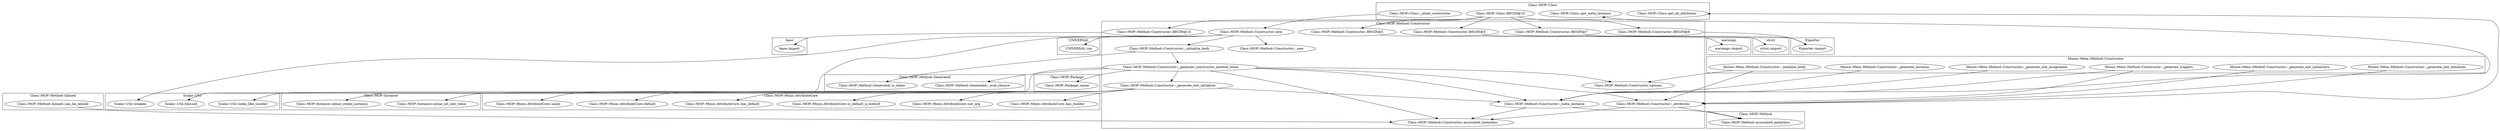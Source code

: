 digraph {
graph [overlap=false]
subgraph cluster_warnings {
	label="warnings";
	"warnings::import";
}
subgraph cluster_Class_MOP_Method_Inlined {
	label="Class::MOP::Method::Inlined";
	"Class::MOP::Method::Inlined::can_be_inlined";
}
subgraph cluster_Moose_Meta_Method_Constructor {
	label="Moose::Meta::Method::Constructor";
	"Moose::Meta::Method::Constructor::_generate_slot_initializer";
	"Moose::Meta::Method::Constructor::_initialize_body";
	"Moose::Meta::Method::Constructor::_generate_instance";
	"Moose::Meta::Method::Constructor::_generate_slot_assignment";
	"Moose::Meta::Method::Constructor::_generate_slot_initializers";
	"Moose::Meta::Method::Constructor::_generate_triggers";
}
subgraph cluster_Scalar_Util {
	label="Scalar::Util";
	"Scalar::Util::looks_like_number";
	"Scalar::Util::blessed";
	"Scalar::Util::weaken";
}
subgraph cluster_UNIVERSAL {
	label="UNIVERSAL";
	"UNIVERSAL::isa";
}
subgraph cluster_base {
	label="base";
	"base::import";
}
subgraph cluster_Class_MOP_Method_Generated {
	label="Class::MOP::Method::Generated";
	"Class::MOP::Method::Generated::_eval_closure";
	"Class::MOP::Method::Generated::is_inline";
}
subgraph cluster_strict {
	label="strict";
	"strict::import";
}
subgraph cluster_Class_MOP_Instance {
	label="Class::MOP::Instance";
	"Class::MOP::Instance::inline_create_instance";
	"Class::MOP::Instance::inline_set_slot_value";
}
subgraph cluster_Class_MOP_Class {
	label="Class::MOP::Class";
	"Class::MOP::Class::BEGIN@10";
	"Class::MOP::Class::get_all_attributes";
	"Class::MOP::Class::get_meta_instance";
	"Class::MOP::Class::_inline_constructor";
}
subgraph cluster_Class_MOP_Method_Constructor {
	label="Class::MOP::Method::Constructor";
	"Class::MOP::Method::Constructor::BEGIN@5";
	"Class::MOP::Method::Constructor::options";
	"Class::MOP::Method::Constructor::_new";
	"Class::MOP::Method::Constructor::BEGIN@4";
	"Class::MOP::Method::Constructor::BEGIN@7";
	"Class::MOP::Method::Constructor::BEGIN@14";
	"Class::MOP::Method::Constructor::_generate_constructor_method_inline";
	"Class::MOP::Method::Constructor::_initialize_body";
	"Class::MOP::Method::Constructor::_attributes";
	"Class::MOP::Method::Constructor::BEGIN@8";
	"Class::MOP::Method::Constructor::associated_metaclass";
	"Class::MOP::Method::Constructor::new";
	"Class::MOP::Method::Constructor::_meta_instance";
	"Class::MOP::Method::Constructor::_generate_slot_initializer";
}
subgraph cluster_Exporter {
	label="Exporter";
	"Exporter::import";
}
subgraph cluster_Class_MOP_Package {
	label="Class::MOP::Package";
	"Class::MOP::Package::name";
}
subgraph cluster_Class_MOP_Mixin_AttributeCore {
	label="Class::MOP::Mixin::AttributeCore";
	"Class::MOP::Mixin::AttributeCore::has_default";
	"Class::MOP::Mixin::AttributeCore::default";
	"Class::MOP::Mixin::AttributeCore::name";
	"Class::MOP::Mixin::AttributeCore::has_builder";
	"Class::MOP::Mixin::AttributeCore::init_arg";
	"Class::MOP::Mixin::AttributeCore::is_default_a_coderef";
}
subgraph cluster_Class_MOP_Method {
	label="Class::MOP::Method";
	"Class::MOP::Method::associated_metaclass";
}
"Class::MOP::Method::Constructor::_generate_slot_initializer" -> "Class::MOP::Mixin::AttributeCore::has_default";
"Class::MOP::Method::Constructor::_attributes" -> "Class::MOP::Method::associated_metaclass";
"Class::MOP::Method::Constructor::_meta_instance" -> "Class::MOP::Method::associated_metaclass";
"Class::MOP::Method::Constructor::BEGIN@8" -> "Exporter::import";
"Class::MOP::Method::Constructor::BEGIN@7" -> "Exporter::import";
"Class::MOP::Method::Constructor::_generate_slot_initializer" -> "Class::MOP::Mixin::AttributeCore::init_arg";
"Class::MOP::Method::Constructor::new" -> "Class::MOP::Method::Constructor::_initialize_body";
"Class::MOP::Method::Constructor::_attributes" -> "Class::MOP::Class::get_all_attributes";
"Class::MOP::Method::Constructor::new" -> "Scalar::Util::blessed";
"Class::MOP::Method::Constructor::_initialize_body" -> "Class::MOP::Method::Generated::is_inline";
"Class::MOP::Method::Constructor::_generate_slot_initializer" -> "Class::MOP::Mixin::AttributeCore::is_default_a_coderef";
"Class::MOP::Method::Constructor::_initialize_body" -> "Class::MOP::Method::Constructor::_generate_constructor_method_inline";
"Moose::Meta::Method::Constructor::_initialize_body" -> "Class::MOP::Method::Constructor::options";
"Class::MOP::Method::Constructor::_generate_constructor_method_inline" -> "Class::MOP::Method::Constructor::options";
"Class::MOP::Class::BEGIN@10" -> "Class::MOP::Method::Constructor::BEGIN@4";
"Class::MOP::Method::Constructor::_generate_slot_initializer" -> "Class::MOP::Mixin::AttributeCore::default";
"Moose::Meta::Method::Constructor::_initialize_body" -> "Class::MOP::Method::Constructor::_attributes";
"Moose::Meta::Method::Constructor::_generate_slot_initializer" -> "Class::MOP::Method::Constructor::_attributes";
"Class::MOP::Method::Constructor::_generate_constructor_method_inline" -> "Class::MOP::Method::Constructor::_attributes";
"Moose::Meta::Method::Constructor::_generate_slot_initializers" -> "Class::MOP::Method::Constructor::_attributes";
"Moose::Meta::Method::Constructor::_generate_triggers" -> "Class::MOP::Method::Constructor::_attributes";
"Class::MOP::Class::_inline_constructor" -> "Class::MOP::Method::Constructor::new";
"Class::MOP::Method::Constructor::_generate_slot_initializer" -> "Class::MOP::Mixin::AttributeCore::has_builder";
"Class::MOP::Class::BEGIN@10" -> "Class::MOP::Method::Constructor::BEGIN@8";
"Class::MOP::Method::Constructor::_generate_constructor_method_inline" -> "Class::MOP::Method::Constructor::associated_metaclass";
"Class::MOP::Method::Constructor::_attributes" -> "Class::MOP::Method::Constructor::associated_metaclass";
"Class::MOP::Method::Constructor::_meta_instance" -> "Class::MOP::Method::Constructor::associated_metaclass";
"Class::MOP::Method::Inlined::can_be_inlined" -> "Class::MOP::Method::Constructor::associated_metaclass";
"Class::MOP::Method::Constructor::new" -> "Scalar::Util::weaken";
"Class::MOP::Method::Constructor::_generate_constructor_method_inline" -> "Class::MOP::Method::Constructor::_generate_slot_initializer";
"Class::MOP::Method::Constructor::_generate_constructor_method_inline" -> "Class::MOP::Instance::inline_create_instance";
"Class::MOP::Method::Constructor::_generate_slot_initializer" -> "Scalar::Util::looks_like_number";
"Class::MOP::Method::Constructor::BEGIN@14" -> "base::import";
"Class::MOP::Method::Constructor::new" -> "UNIVERSAL::isa";
"Class::MOP::Method::Constructor::_generate_constructor_method_inline" -> "Class::MOP::Method::Constructor::_meta_instance";
"Moose::Meta::Method::Constructor::_generate_instance" -> "Class::MOP::Method::Constructor::_meta_instance";
"Moose::Meta::Method::Constructor::_generate_slot_assignment" -> "Class::MOP::Method::Constructor::_meta_instance";
"Moose::Meta::Method::Constructor::_generate_triggers" -> "Class::MOP::Method::Constructor::_meta_instance";
"Class::MOP::Method::Constructor::_generate_slot_initializer" -> "Class::MOP::Method::Constructor::_meta_instance";
"Class::MOP::Method::Constructor::BEGIN@5" -> "warnings::import";
"Class::MOP::Method::Constructor::_generate_constructor_method_inline" -> "Class::MOP::Method::Generated::_eval_closure";
"Class::MOP::Method::Constructor::_generate_slot_initializer" -> "Class::MOP::Mixin::AttributeCore::name";
"Class::MOP::Method::Constructor::_generate_slot_initializer" -> "Class::MOP::Instance::inline_set_slot_value";
"Class::MOP::Method::Constructor::_generate_constructor_method_inline" -> "Class::MOP::Package::name";
"Class::MOP::Class::BEGIN@10" -> "Class::MOP::Method::Constructor::BEGIN@5";
"Class::MOP::Class::BEGIN@10" -> "Class::MOP::Method::Constructor::BEGIN@7";
"Class::MOP::Class::BEGIN@10" -> "Class::MOP::Method::Constructor::BEGIN@14";
"Class::MOP::Method::Constructor::_meta_instance" -> "Class::MOP::Class::get_meta_instance";
"Class::MOP::Method::Constructor::new" -> "Class::MOP::Method::Constructor::_new";
"Class::MOP::Method::Constructor::BEGIN@4" -> "strict::import";
}

